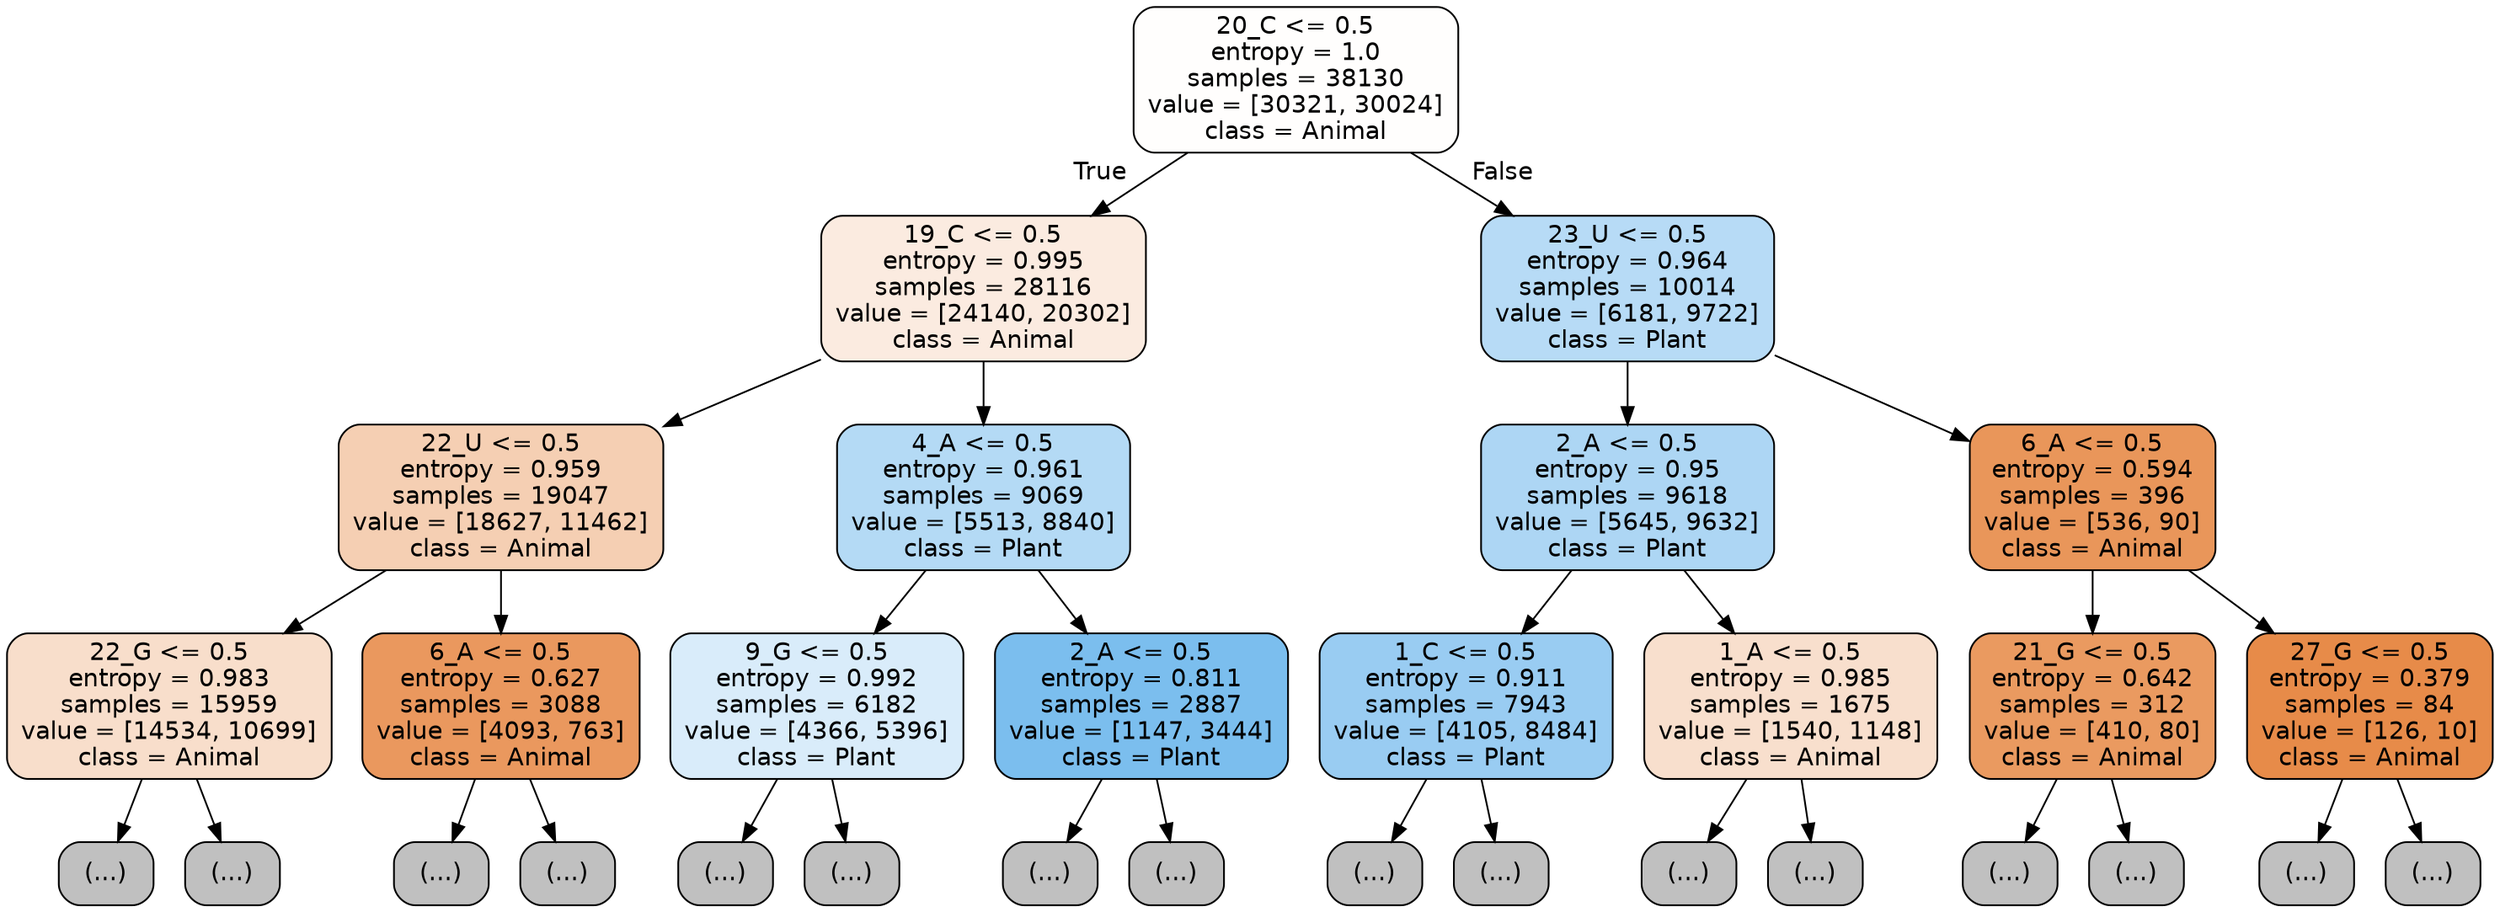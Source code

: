digraph Tree {
node [shape=box, style="filled, rounded", color="black", fontname="helvetica"] ;
edge [fontname="helvetica"] ;
0 [label="20_C <= 0.5\nentropy = 1.0\nsamples = 38130\nvalue = [30321, 30024]\nclass = Animal", fillcolor="#fffefd"] ;
1 [label="19_C <= 0.5\nentropy = 0.995\nsamples = 28116\nvalue = [24140, 20302]\nclass = Animal", fillcolor="#fbebe0"] ;
0 -> 1 [labeldistance=2.5, labelangle=45, headlabel="True"] ;
2 [label="22_U <= 0.5\nentropy = 0.959\nsamples = 19047\nvalue = [18627, 11462]\nclass = Animal", fillcolor="#f5cfb3"] ;
1 -> 2 ;
3 [label="22_G <= 0.5\nentropy = 0.983\nsamples = 15959\nvalue = [14534, 10699]\nclass = Animal", fillcolor="#f8decb"] ;
2 -> 3 ;
4 [label="(...)", fillcolor="#C0C0C0"] ;
3 -> 4 ;
7513 [label="(...)", fillcolor="#C0C0C0"] ;
3 -> 7513 ;
8590 [label="6_A <= 0.5\nentropy = 0.627\nsamples = 3088\nvalue = [4093, 763]\nclass = Animal", fillcolor="#ea985e"] ;
2 -> 8590 ;
8591 [label="(...)", fillcolor="#C0C0C0"] ;
8590 -> 8591 ;
9358 [label="(...)", fillcolor="#C0C0C0"] ;
8590 -> 9358 ;
9627 [label="4_A <= 0.5\nentropy = 0.961\nsamples = 9069\nvalue = [5513, 8840]\nclass = Plant", fillcolor="#b4daf5"] ;
1 -> 9627 ;
9628 [label="9_G <= 0.5\nentropy = 0.992\nsamples = 6182\nvalue = [4366, 5396]\nclass = Plant", fillcolor="#d9ecfa"] ;
9627 -> 9628 ;
9629 [label="(...)", fillcolor="#C0C0C0"] ;
9628 -> 9629 ;
11564 [label="(...)", fillcolor="#C0C0C0"] ;
9628 -> 11564 ;
12233 [label="2_A <= 0.5\nentropy = 0.811\nsamples = 2887\nvalue = [1147, 3444]\nclass = Plant", fillcolor="#7bbeee"] ;
9627 -> 12233 ;
12234 [label="(...)", fillcolor="#C0C0C0"] ;
12233 -> 12234 ;
12755 [label="(...)", fillcolor="#C0C0C0"] ;
12233 -> 12755 ;
12944 [label="23_U <= 0.5\nentropy = 0.964\nsamples = 10014\nvalue = [6181, 9722]\nclass = Plant", fillcolor="#b7dbf6"] ;
0 -> 12944 [labeldistance=2.5, labelangle=-45, headlabel="False"] ;
12945 [label="2_A <= 0.5\nentropy = 0.95\nsamples = 9618\nvalue = [5645, 9632]\nclass = Plant", fillcolor="#add6f4"] ;
12944 -> 12945 ;
12946 [label="1_C <= 0.5\nentropy = 0.911\nsamples = 7943\nvalue = [4105, 8484]\nclass = Plant", fillcolor="#99ccf2"] ;
12945 -> 12946 ;
12947 [label="(...)", fillcolor="#C0C0C0"] ;
12946 -> 12947 ;
15354 [label="(...)", fillcolor="#C0C0C0"] ;
12946 -> 15354 ;
15865 [label="1_A <= 0.5\nentropy = 0.985\nsamples = 1675\nvalue = [1540, 1148]\nclass = Animal", fillcolor="#f8dfcd"] ;
12945 -> 15865 ;
15866 [label="(...)", fillcolor="#C0C0C0"] ;
15865 -> 15866 ;
16493 [label="(...)", fillcolor="#C0C0C0"] ;
15865 -> 16493 ;
16726 [label="6_A <= 0.5\nentropy = 0.594\nsamples = 396\nvalue = [536, 90]\nclass = Animal", fillcolor="#e9965a"] ;
12944 -> 16726 ;
16727 [label="21_G <= 0.5\nentropy = 0.642\nsamples = 312\nvalue = [410, 80]\nclass = Animal", fillcolor="#ea9a60"] ;
16726 -> 16727 ;
16728 [label="(...)", fillcolor="#C0C0C0"] ;
16727 -> 16728 ;
16819 [label="(...)", fillcolor="#C0C0C0"] ;
16727 -> 16819 ;
16868 [label="27_G <= 0.5\nentropy = 0.379\nsamples = 84\nvalue = [126, 10]\nclass = Animal", fillcolor="#e78b49"] ;
16726 -> 16868 ;
16869 [label="(...)", fillcolor="#C0C0C0"] ;
16868 -> 16869 ;
16896 [label="(...)", fillcolor="#C0C0C0"] ;
16868 -> 16896 ;
}